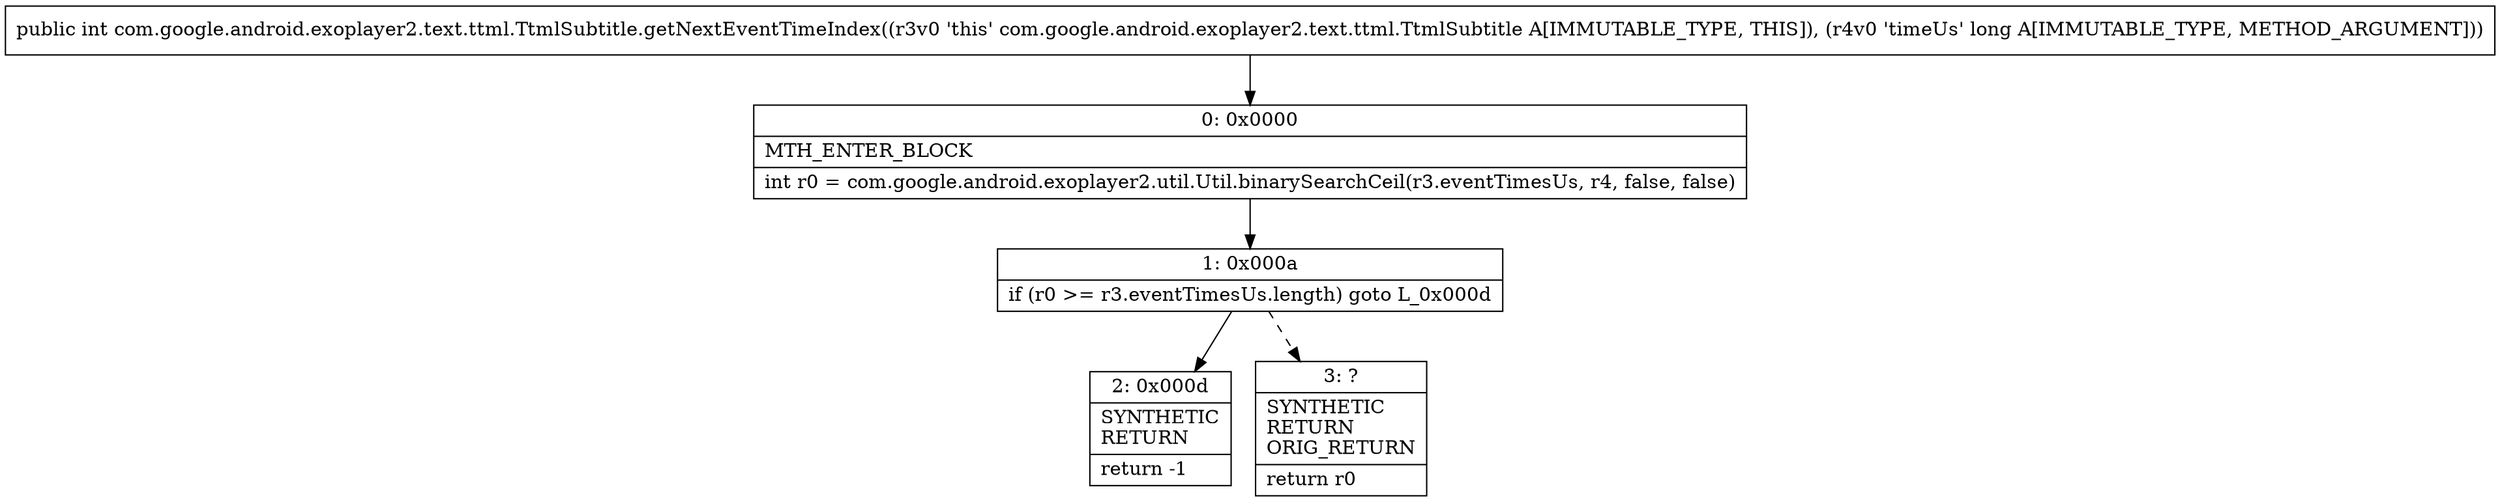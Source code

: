 digraph "CFG forcom.google.android.exoplayer2.text.ttml.TtmlSubtitle.getNextEventTimeIndex(J)I" {
Node_0 [shape=record,label="{0\:\ 0x0000|MTH_ENTER_BLOCK\l|int r0 = com.google.android.exoplayer2.util.Util.binarySearchCeil(r3.eventTimesUs, r4, false, false)\l}"];
Node_1 [shape=record,label="{1\:\ 0x000a|if (r0 \>= r3.eventTimesUs.length) goto L_0x000d\l}"];
Node_2 [shape=record,label="{2\:\ 0x000d|SYNTHETIC\lRETURN\l|return \-1\l}"];
Node_3 [shape=record,label="{3\:\ ?|SYNTHETIC\lRETURN\lORIG_RETURN\l|return r0\l}"];
MethodNode[shape=record,label="{public int com.google.android.exoplayer2.text.ttml.TtmlSubtitle.getNextEventTimeIndex((r3v0 'this' com.google.android.exoplayer2.text.ttml.TtmlSubtitle A[IMMUTABLE_TYPE, THIS]), (r4v0 'timeUs' long A[IMMUTABLE_TYPE, METHOD_ARGUMENT])) }"];
MethodNode -> Node_0;
Node_0 -> Node_1;
Node_1 -> Node_2;
Node_1 -> Node_3[style=dashed];
}

